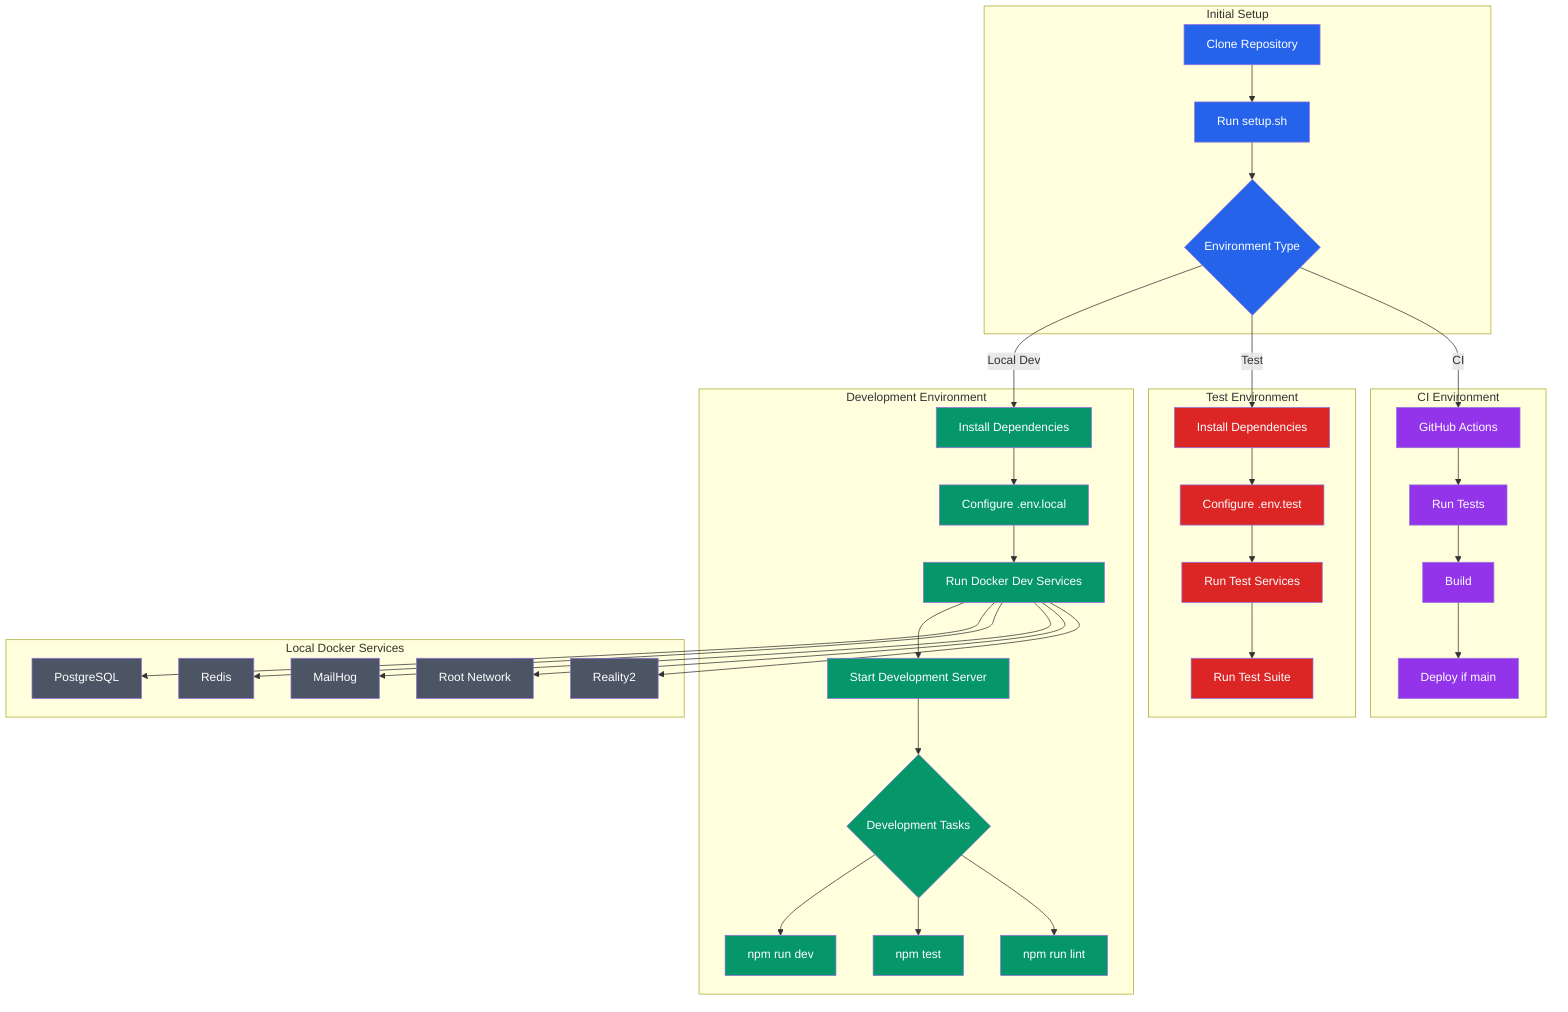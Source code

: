 flowchart TD
    subgraph "Initial Setup"
        A[Clone Repository] --> B[Run setup.sh]
        B --> C{Environment Type}
    end

    subgraph "Development Environment"
        C -->|Local Dev| D[Install Dependencies]
        D --> E[Configure .env.local]
        E --> F[Run Docker Dev Services]
        F --> G[Start Development Server]
        
        G --> H{Development Tasks}
        H --> I[npm run dev]
        H --> J[npm test]
        H --> K[npm run lint]
    end

    subgraph "Test Environment"
        C -->|Test| L[Install Dependencies]
        L --> M[Configure .env.test]
        M --> N[Run Test Services]
        N --> O[Run Test Suite]
    end

    subgraph "CI Environment"
        C -->|CI| P[GitHub Actions]
        P --> Q[Run Tests]
        Q --> R[Build]
        R --> S[Deploy if main]
    end

    subgraph "Local Docker Services"
        T[PostgreSQL]
        U[Redis]
        V[MailHog]
        W[Root Network]
        X[Reality2]
        F --> T
        F --> U
        F --> V
        F --> W
        F --> X
    end

    classDef setup fill:#2563eb,color:white;
    classDef dev fill:#059669,color:white;
    classDef test fill:#dc2626,color:white;
    classDef ci fill:#9333ea,color:white;
    classDef services fill:#4b5563,color:white;

    class A,B,C setup;
    class D,E,F,G,H,I,J,K dev;
    class L,M,N,O test;
    class P,Q,R,S ci;
    class T,U,V,W,X services;